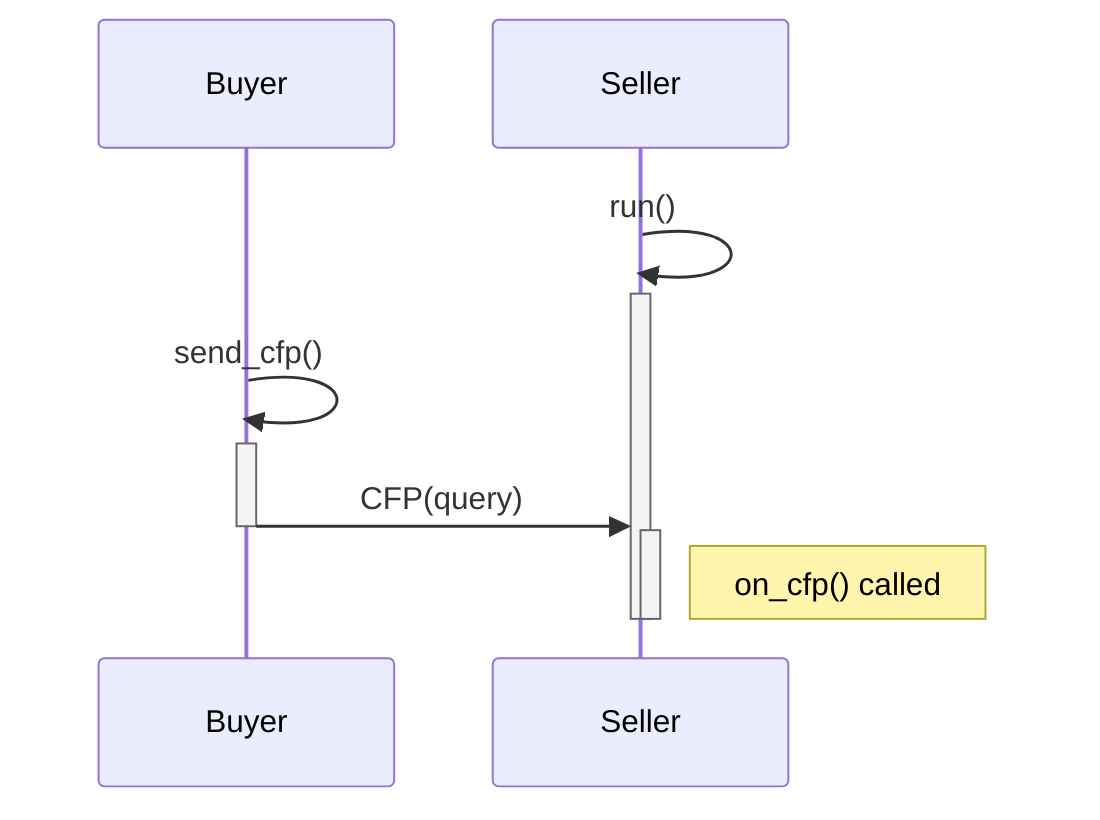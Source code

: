 sequenceDiagram
        participant Buyer
        participant Seller
        Seller ->> Seller: run()
        activate Seller
        Buyer->>Buyer: send_cfp()
        activate Buyer
        Buyer ->> Seller: CFP(query)
        deactivate Buyer
        activate Seller
        note right of Seller: on_cfp() called
        deactivate Seller
        deactivate Seller